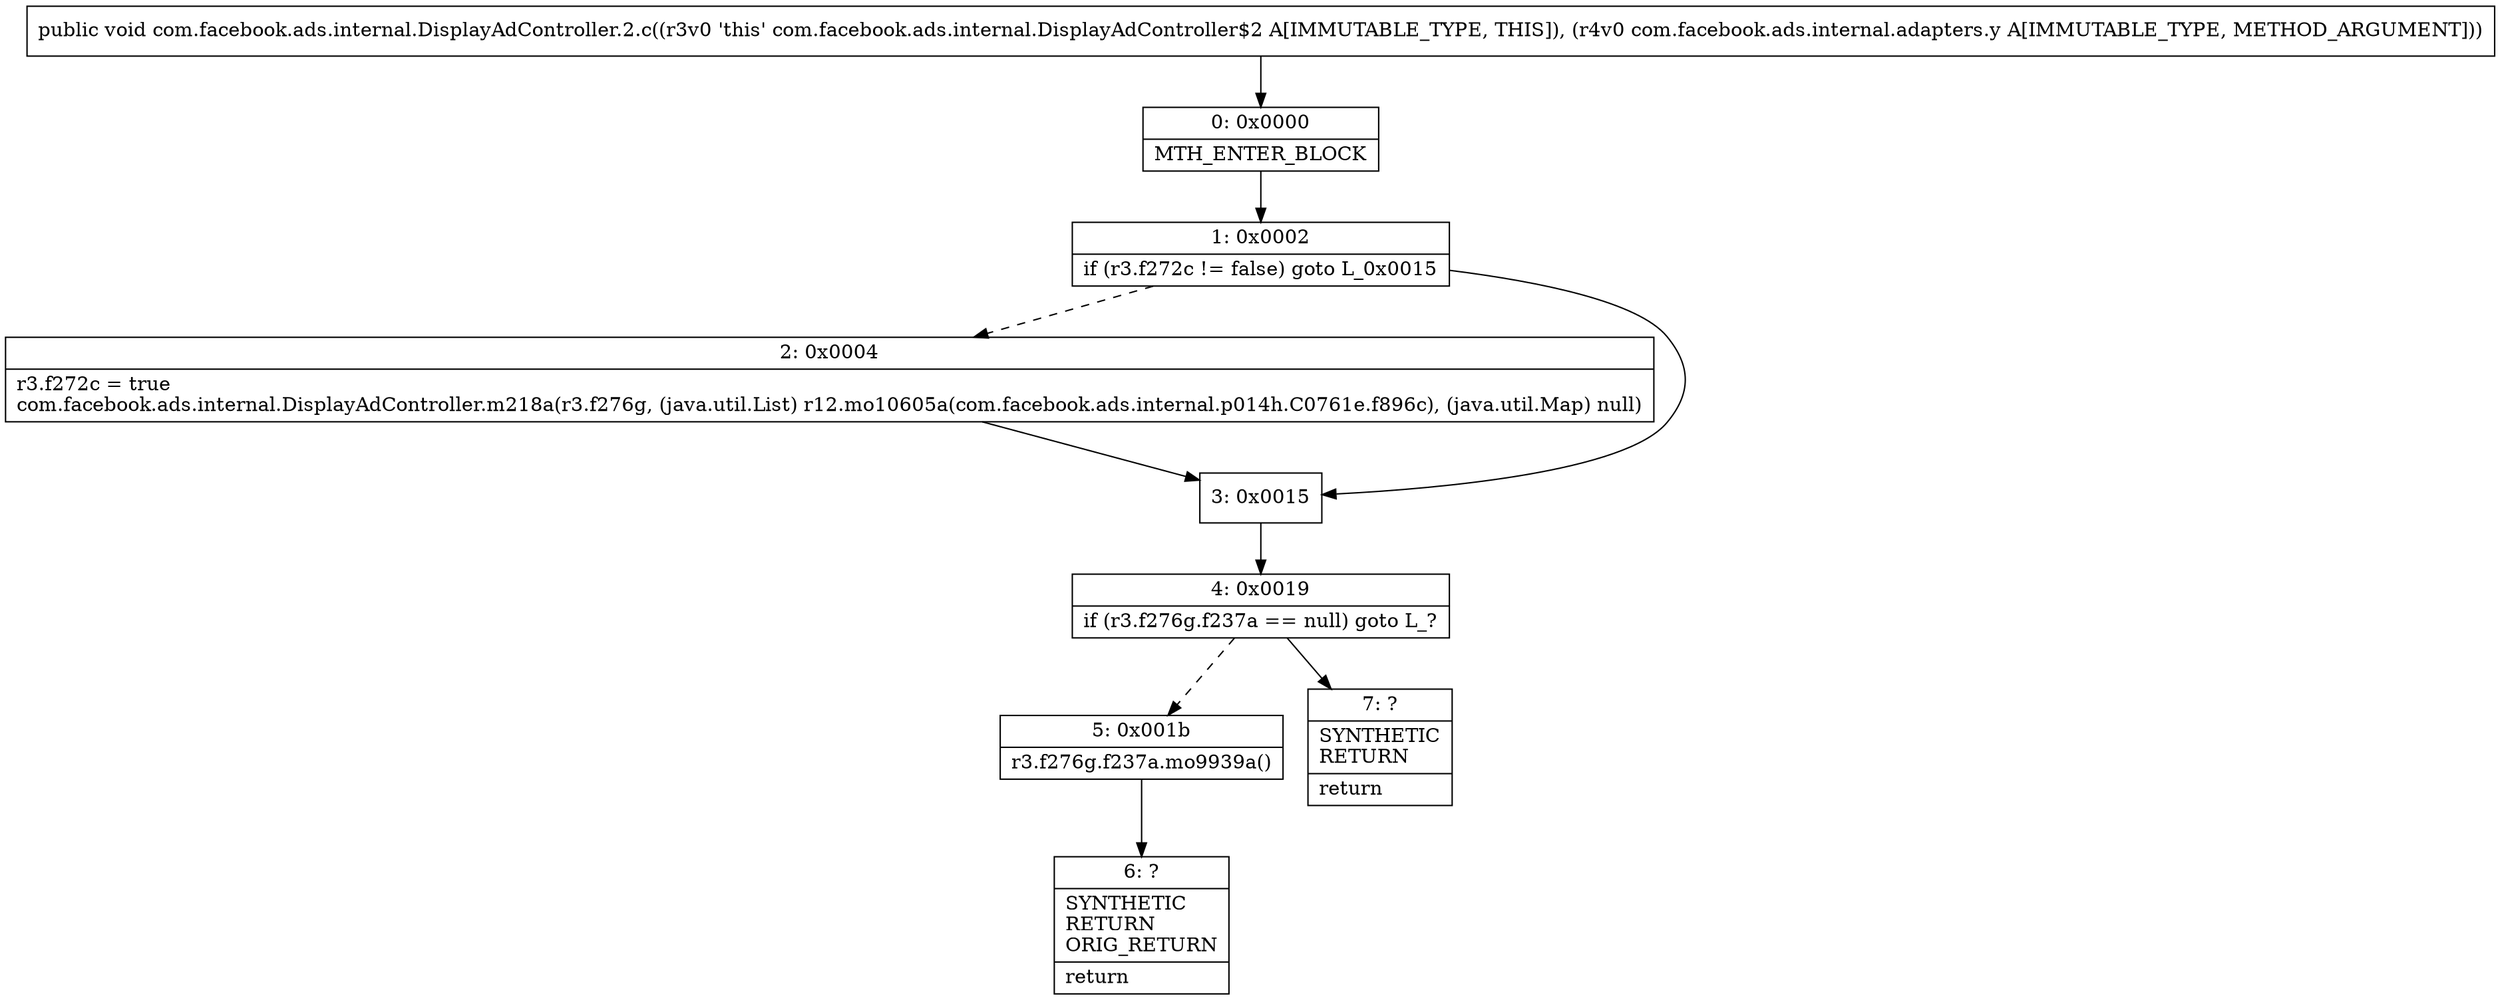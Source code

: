 digraph "CFG forcom.facebook.ads.internal.DisplayAdController.2.c(Lcom\/facebook\/ads\/internal\/adapters\/y;)V" {
Node_0 [shape=record,label="{0\:\ 0x0000|MTH_ENTER_BLOCK\l}"];
Node_1 [shape=record,label="{1\:\ 0x0002|if (r3.f272c != false) goto L_0x0015\l}"];
Node_2 [shape=record,label="{2\:\ 0x0004|r3.f272c = true\lcom.facebook.ads.internal.DisplayAdController.m218a(r3.f276g, (java.util.List) r12.mo10605a(com.facebook.ads.internal.p014h.C0761e.f896c), (java.util.Map) null)\l}"];
Node_3 [shape=record,label="{3\:\ 0x0015}"];
Node_4 [shape=record,label="{4\:\ 0x0019|if (r3.f276g.f237a == null) goto L_?\l}"];
Node_5 [shape=record,label="{5\:\ 0x001b|r3.f276g.f237a.mo9939a()\l}"];
Node_6 [shape=record,label="{6\:\ ?|SYNTHETIC\lRETURN\lORIG_RETURN\l|return\l}"];
Node_7 [shape=record,label="{7\:\ ?|SYNTHETIC\lRETURN\l|return\l}"];
MethodNode[shape=record,label="{public void com.facebook.ads.internal.DisplayAdController.2.c((r3v0 'this' com.facebook.ads.internal.DisplayAdController$2 A[IMMUTABLE_TYPE, THIS]), (r4v0 com.facebook.ads.internal.adapters.y A[IMMUTABLE_TYPE, METHOD_ARGUMENT])) }"];
MethodNode -> Node_0;
Node_0 -> Node_1;
Node_1 -> Node_2[style=dashed];
Node_1 -> Node_3;
Node_2 -> Node_3;
Node_3 -> Node_4;
Node_4 -> Node_5[style=dashed];
Node_4 -> Node_7;
Node_5 -> Node_6;
}

